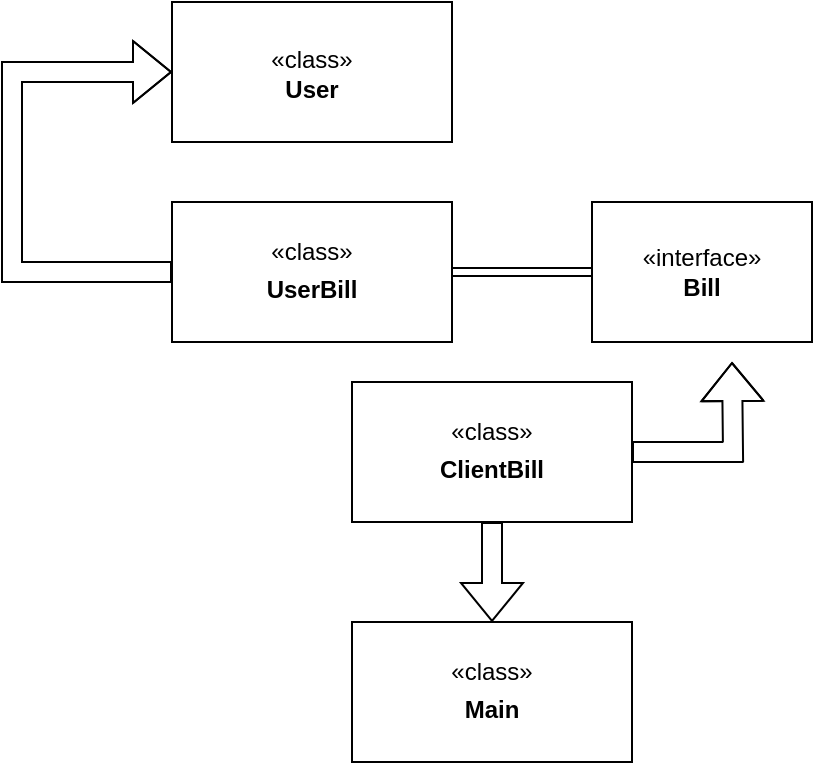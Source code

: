 <mxfile version="21.3.2" type="device">
  <diagram id="34IGaDll5OjJghn4DVbv" name="Página-1">
    <mxGraphModel dx="778" dy="342" grid="1" gridSize="10" guides="1" tooltips="1" connect="1" arrows="1" fold="1" page="1" pageScale="1" pageWidth="827" pageHeight="1169" math="0" shadow="0">
      <root>
        <mxCell id="0" />
        <mxCell id="1" parent="0" />
        <mxCell id="pj0p5qwBXPApMm-kEHTO-1" value="«interface»&lt;br&gt;&lt;b&gt;Bill&lt;/b&gt;" style="html=1;whiteSpace=wrap;" vertex="1" parent="1">
          <mxGeometry x="380" y="110" width="110" height="70" as="geometry" />
        </mxCell>
        <mxCell id="pj0p5qwBXPApMm-kEHTO-2" value="&lt;p style=&quot;margin:0px;margin-top:4px;text-align:center;&quot;&gt;&lt;br&gt;&lt;/p&gt;&lt;p style=&quot;margin:0px;margin-top:4px;text-align:center;&quot;&gt;«class»&lt;br&gt;&lt;b&gt;User&lt;/b&gt;&lt;br&gt;&lt;/p&gt;" style="verticalAlign=top;align=left;overflow=fill;fontSize=12;fontFamily=Helvetica;html=1;whiteSpace=wrap;" vertex="1" parent="1">
          <mxGeometry x="170" y="10" width="140" height="70" as="geometry" />
        </mxCell>
        <mxCell id="pj0p5qwBXPApMm-kEHTO-5" style="edgeStyle=orthogonalEdgeStyle;shape=link;rounded=0;orthogonalLoop=1;jettySize=auto;html=1;entryX=0;entryY=0.5;entryDx=0;entryDy=0;" edge="1" parent="1" source="pj0p5qwBXPApMm-kEHTO-3" target="pj0p5qwBXPApMm-kEHTO-1">
          <mxGeometry relative="1" as="geometry" />
        </mxCell>
        <mxCell id="pj0p5qwBXPApMm-kEHTO-6" style="edgeStyle=orthogonalEdgeStyle;shape=flexArrow;rounded=0;orthogonalLoop=1;jettySize=auto;html=1;entryX=0;entryY=0.5;entryDx=0;entryDy=0;" edge="1" parent="1" source="pj0p5qwBXPApMm-kEHTO-3" target="pj0p5qwBXPApMm-kEHTO-2">
          <mxGeometry relative="1" as="geometry">
            <Array as="points">
              <mxPoint x="90" y="145" />
              <mxPoint x="90" y="45" />
            </Array>
          </mxGeometry>
        </mxCell>
        <mxCell id="pj0p5qwBXPApMm-kEHTO-3" value="&lt;p style=&quot;margin:0px;margin-top:4px;text-align:center;&quot;&gt;&lt;br&gt;&lt;span style=&quot;background-color: initial;&quot;&gt;«class»&lt;/span&gt;&lt;br&gt;&lt;/p&gt;&lt;p style=&quot;margin:0px;margin-top:4px;text-align:center;&quot;&gt;&lt;b&gt;UserBill&lt;/b&gt;&lt;br&gt;&lt;/p&gt;" style="verticalAlign=top;align=left;overflow=fill;fontSize=12;fontFamily=Helvetica;html=1;whiteSpace=wrap;" vertex="1" parent="1">
          <mxGeometry x="170" y="110" width="140" height="70" as="geometry" />
        </mxCell>
        <mxCell id="pj0p5qwBXPApMm-kEHTO-8" style="edgeStyle=orthogonalEdgeStyle;shape=flexArrow;rounded=0;orthogonalLoop=1;jettySize=auto;html=1;" edge="1" parent="1" source="pj0p5qwBXPApMm-kEHTO-4" target="pj0p5qwBXPApMm-kEHTO-7">
          <mxGeometry relative="1" as="geometry" />
        </mxCell>
        <mxCell id="pj0p5qwBXPApMm-kEHTO-10" style="edgeStyle=orthogonalEdgeStyle;shape=flexArrow;rounded=0;orthogonalLoop=1;jettySize=auto;html=1;" edge="1" parent="1" source="pj0p5qwBXPApMm-kEHTO-4">
          <mxGeometry relative="1" as="geometry">
            <mxPoint x="450" y="190" as="targetPoint" />
          </mxGeometry>
        </mxCell>
        <mxCell id="pj0p5qwBXPApMm-kEHTO-4" value="&lt;p style=&quot;margin:0px;margin-top:4px;text-align:center;&quot;&gt;&lt;br&gt;&lt;span style=&quot;background-color: initial;&quot;&gt;«class»&lt;/span&gt;&lt;br&gt;&lt;/p&gt;&lt;p style=&quot;margin:0px;margin-top:4px;text-align:center;&quot;&gt;&lt;b&gt;ClientBill&lt;/b&gt;&lt;br&gt;&lt;/p&gt;" style="verticalAlign=top;align=left;overflow=fill;fontSize=12;fontFamily=Helvetica;html=1;whiteSpace=wrap;" vertex="1" parent="1">
          <mxGeometry x="260" y="200" width="140" height="70" as="geometry" />
        </mxCell>
        <mxCell id="pj0p5qwBXPApMm-kEHTO-7" value="&lt;p style=&quot;margin:0px;margin-top:4px;text-align:center;&quot;&gt;&lt;br&gt;&lt;span style=&quot;background-color: initial;&quot;&gt;«class»&lt;/span&gt;&lt;br&gt;&lt;/p&gt;&lt;p style=&quot;margin:0px;margin-top:4px;text-align:center;&quot;&gt;&lt;b&gt;Main&lt;/b&gt;&lt;/p&gt;" style="verticalAlign=top;align=left;overflow=fill;fontSize=12;fontFamily=Helvetica;html=1;whiteSpace=wrap;" vertex="1" parent="1">
          <mxGeometry x="260" y="320" width="140" height="70" as="geometry" />
        </mxCell>
      </root>
    </mxGraphModel>
  </diagram>
</mxfile>

